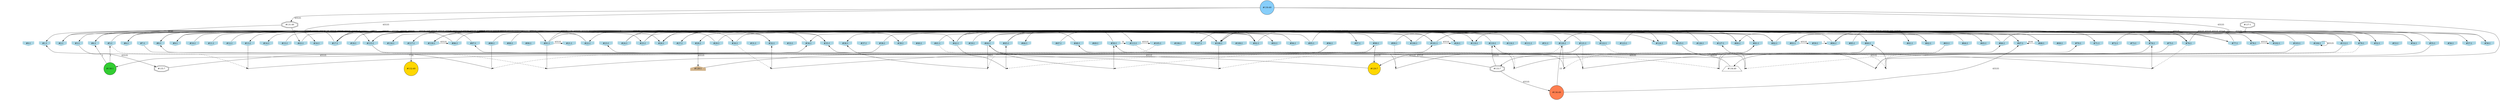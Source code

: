 digraph G {
node[shape = circle]
rankInputs [style = invisible]
rankOutputs [style = invisible]
rankInputs -> rankOutputs [color=invis]
0 [label="#0:1", style = filled, shape = invhouse, color=lightblue]
1 [label="#1:1", style = filled, shape = invhouse, color=lightblue]
2 [label="#2:1", style = filled, shape = invhouse, color=lightblue]
3 [label="#3:1", style = filled, shape = invhouse, color=lightblue]
4 [label="#4:1", style = filled, shape = invhouse, color=lightblue]
5 [label="#5:1", style = filled, shape = invhouse, color=lightblue]
6 [label="#6:1", style = filled, shape = invhouse, color=lightblue]
7 [label="#7:1", style = filled, shape = invhouse, color=lightblue]
8 [label="#8:1", style = filled, shape = invhouse, color=lightblue]
9 [label="#9:1", style = filled, shape = invhouse, color=lightblue]
10 [label="#10:1", style = filled, shape = invhouse, color=lightblue]
11 [label="#11:1", style = filled, shape = invhouse, color=lightblue]
12 [label="#12:1", style = filled, shape = invhouse, color=lightblue]
13 [label="#13:1", style = filled, shape = invhouse, color=lightblue]
14 [label="#14:1", style = filled, shape = invhouse, color=lightblue]
15 [label="#15:1", style = filled, shape = invhouse, color=lightblue]
16 [label="#16:1", style = filled, shape = invhouse, color=lightblue]
17 [label="#17:1", style = filled, shape = invhouse, color=lightblue]
18 [label="#18:1", style = filled, shape = invhouse, color=lightblue]
19 [label="#19:1", style = filled, shape = invhouse, color=lightblue]
20 [label="#20:1", style = filled, shape = invhouse, color=lightblue]
21 [label="#21:1", style = filled, shape = invhouse, color=lightblue]
22 [label="#22:1", style = filled, shape = invhouse, color=lightblue]
23 [label="#23:1", style = filled, shape = invhouse, color=lightblue]
24 [label="#24:1", style = filled, shape = invhouse, color=lightblue]
25 [label="#25:1", style = filled, shape = invhouse, color=lightblue]
26 [label="#26:1", style = filled, shape = invhouse, color=lightblue]
27 [label="#27:1", style = filled, shape = invhouse, color=lightblue]
28 [label="#28:1", style = filled, shape = invhouse, color=lightblue]
29 [label="#29:1", style = filled, shape = invhouse, color=lightblue]
30 [label="#30:1", style = filled, shape = invhouse, color=lightblue]
31 [label="#31:1", style = filled, shape = invhouse, color=lightblue]
32 [label="#32:1", style = filled, shape = invhouse, color=lightblue]
33 [label="#33:1", style = filled, shape = invhouse, color=lightblue]
34 [label="#34:1", style = filled, shape = invhouse, color=lightblue]
35 [label="#35:1", style = filled, shape = invhouse, color=lightblue]
36 [label="#36:1", style = filled, shape = invhouse, color=lightblue]
37 [label="#37:1", style = filled, shape = invhouse, color=lightblue]
38 [label="#38:1", style = filled, shape = invhouse, color=lightblue]
39 [label="#39:1", style = filled, shape = invhouse, color=lightblue]
40 [label="#40:1", style = filled, shape = invhouse, color=lightblue]
41 [label="#41:1", style = filled, shape = invhouse, color=lightblue]
42 [label="#42:1", style = filled, shape = invhouse, color=lightblue]
43 [label="#43:1", style = filled, shape = invhouse, color=lightblue]
44 [label="#44:1", style = filled, shape = invhouse, color=lightblue]
45 [label="#45:1", style = filled, shape = invhouse, color=lightblue]
46 [label="#46:1", style = filled, shape = invhouse, color=lightblue]
47 [label="#47:1", style = filled, shape = invhouse, color=lightblue]
48 [label="#48:1", style = filled, shape = invhouse, color=lightblue]
49 [label="#49:1", style = filled, shape = invhouse, color=lightblue]
50 [label="#50:1", style = filled, shape = invhouse, color=lightblue]
51 [label="#51:1", style = filled, shape = invhouse, color=lightblue]
52 [label="#52:1", style = filled, shape = invhouse, color=lightblue]
53 [label="#53:1", style = filled, shape = invhouse, color=lightblue]
54 [label="#54:1", style = filled, shape = invhouse, color=lightblue]
55 [label="#55:1", style = filled, shape = invhouse, color=lightblue]
56 [label="#56:1", style = filled, shape = invhouse, color=lightblue]
57 [label="#57:1", style = filled, shape = invhouse, color=lightblue]
58 [label="#58:1", style = filled, shape = invhouse, color=lightblue]
59 [label="#59:1", style = filled, shape = invhouse, color=lightblue]
60 [label="#60:1", style = filled, shape = invhouse, color=lightblue]
61 [label="#61:1", style = filled, shape = invhouse, color=lightblue]
62 [label="#62:1", style = filled, shape = invhouse, color=lightblue]
63 [label="#63:1", style = filled, shape = invhouse, color=lightblue]
64 [label="#64:1", style = filled, shape = invhouse, color=lightblue]
65 [label="#65:1", style = filled, shape = invhouse, color=lightblue]
66 [label="#66:1", style = filled, shape = invhouse, color=lightblue]
67 [label="#67:1", style = filled, shape = invhouse, color=lightblue]
68 [label="#68:1", style = filled, shape = invhouse, color=lightblue]
69 [label="#69:1", style = filled, shape = invhouse, color=lightblue]
70 [label="#70:1", style = filled, shape = invhouse, color=lightblue]
71 [label="#71:1", style = filled, shape = invhouse, color=lightblue]
72 [label="#72:1", style = filled, shape = invhouse, color=lightblue]
73 [label="#73:1", style = filled, shape = invhouse, color=lightblue]
74 [label="#74:1", style = filled, shape = invhouse, color=lightblue]
75 [label="#75:1", style = filled, shape = invhouse, color=lightblue]
76 [label="#76:1", style = filled, shape = invhouse, color=lightblue]
77 [label="#77:1", style = filled, shape = invhouse, color=lightblue]
78 [label="#78:1", style = filled, shape = invhouse, color=lightblue]
79 [label="#79:1", style = filled, shape = invhouse, color=lightblue]
80 [label="#80:1", style = filled, shape = invhouse, color=lightblue]
81 [label="#81:1", style = filled, shape = invhouse, color=lightblue]
82 [label="#82:1", style = filled, shape = invhouse, color=lightblue]
83 [label="#83:1", style = filled, shape = invhouse, color=lightblue]
84 [label="#84:1", style = filled, shape = invhouse, color=lightblue]
85 [label="#85:1", style = filled, shape = invhouse, color=lightblue]
86 [label="#86:1", style = filled, shape = invhouse, color=lightblue]
87 [label="#87:1", style = filled, shape = invhouse, color=lightblue]
88 [label="#88:1", style = filled, shape = invhouse, color=lightblue]
89 [label="#89:1", style = filled, shape = invhouse, color=lightblue]
90 [label="#90:1", style = filled, shape = invhouse, color=lightblue]
91 [label="#91:1", style = filled, shape = invhouse, color=lightblue]
92 [label="#92:1", style = filled, shape = invhouse, color=lightblue]
93 [label="#93:1", style = filled, shape = invhouse, color=lightblue]
94 [label="#94:1", style = filled, shape = invhouse, color=lightblue]
95 [label="#95:1", style = filled, shape = invhouse, color=lightblue]
96 [label="#96:1", style = filled, shape = invhouse, color=lightblue]
97 [label="#97:1", style = filled, shape = invhouse, color=lightblue]
98 [label="#98:1", style = filled, shape = invhouse, color=lightblue]
99 [label="#99:1", style = filled, shape = invhouse, color=lightblue]
100 [label="#100:1", style = filled, shape = invhouse, color=lightblue]
101 [label="#101:1", style = filled, shape = invhouse, color=lightblue]
102 [label="#102:1", style = filled, shape = invhouse, color=lightblue]
103 [label="#103:1", style = filled, shape = invhouse, color=lightblue]
104 [label="#104:1", style = filled, shape = invhouse, color=lightblue]
105 [label="#105:1", style = filled, shape = invhouse, color=lightblue]
106 [label="#106:1", style = filled, shape = invhouse, color=lightblue]
107 [label="#107:1", style = filled, shape = invhouse, color=lightblue]
108 [label="#108:1", style = filled, shape = invhouse, color=lightblue]
109 [label="#109:1", style = filled, shape = invhouse, color=lightblue]
110 [label="#110:1", style = filled, shape = invhouse, color=lightblue]
111 [label="#111:1", style = filled, shape = invhouse, color=lightblue]
112 [label="#112:1", style = filled, shape = invhouse, color=lightblue]
113 [label="#113:1", style = filled, shape = invhouse, color=lightblue]
114 [label="#114:1", style = filled, shape = invhouse, color=lightblue]
115 [label="#115:1", style = filled, shape = invhouse, color=lightblue]
116 [label="#116:1", style = filled, shape = invhouse, color=lightblue]
117 [label="#117:1", style = filled, shape = invhouse, color=lightblue]
118 [label="#118:1", style = filled, shape = invhouse, color=lightblue]
119 [label="#119:1", style = filled, shape = invhouse, color=lightblue]
120 [label="#120:1", style = filled, shape = invhouse, color=lightblue]
121 [label="#121:1", style = filled, shape = invhouse, color=lightblue]
122 [label="#122:1", style = filled, shape = invhouse, color=lightblue]
123 [label="#123:1", style = filled, shape = invhouse, color=lightblue]
124 [label="#124:1", style = filled, shape = invhouse, color=lightblue]
125 [label="#125:1", style = filled, shape = invhouse, color=lightblue]
126 [label="#126:1", style = filled, shape = invhouse, color=lightblue]
127 [label="#127:1", style = filled, shape = invhouse, color=lightblue]
128 [label="#128:1", style = filled, shape = house, color=tan]
129 [label="#129:7", style = filled, fillcolor = gold]
130 [label="#130:49", style = filled, fillcolor = lightskyblue]
131 [label="#131:49", shape = doubleoctagon]
132 [label="#132:49", style = filled, fillcolor = gold]
133 [label="#133:7", shape = doubleoctagon]
134 [label="#134:49", shape = trapezium]
135 [label="#135:7", shape = doubleoctagon]
136 [label="#136:49", style = filled, fillcolor = coral]
137 [label="#137:1", shape = doubleoctagon]
138 [label="#138:1", style = filled, fillcolor=limegreen]
28 -> 128 [label = "65535"]
84 -> 28 [label = "65535"]
133 -> 35 [label = "65535"]
133 -> 110 [label = "65535"]
34 -> 27 [label = "65535"]
22 -> 115 [label = "65535"]
45 -> 54 [label = "65535"]
91 -> 32 [label = "65535"]
55 -> 83 [label = "65535"]
77 -> 80 [label = "65535"]
17 -> 3 [label = "65535"]
25 -> 30 [label = "65535"]
76 -> 52 [label = "65535"]
86 -> 13 [label = "65535"]
4 -> 35 [label = "65535"]
11 -> 54 [label = "65535"]
82 -> 17 [label = "65535"]
47 -> 62 [label = "65535"]
140 [shape = point]
81 -> 140 [style = dashed]
120 -> 140 [dir = none]
140 -> 110
99 -> 124 [label = "65535"]
78 -> 102 [label = "65535"]
113 -> 105 [label = "65535"]
141 [shape = point]
115 -> 141 [style = dashed]
91 -> 141 [dir = none]
141 -> 70
129 -> 23 [label = "65535"]
142 [shape = point]
121 -> 142 [style = dashed]
108 -> 142 [dir = none]
142 -> 44
112 -> 44 [label = "65535"]
143 [shape = point]
63 -> 143 [style = dashed]
44 -> 143 [dir = none]
143 -> 36
104 -> 36 [label = "65535"]
111 -> 118 [label = "65535"]
98 -> 129 [label = "65535"]
135 -> 34 [label = "65535"]
130 -> 16 [label = "65535"]
104 -> 104 [label = "65535"]
89 -> 92 [label = "65535"]
94 -> 118 [label = "65535"]
144 [shape = point]
99 -> 144 [style = dashed]
115 -> 144 [dir = none]
144 -> 66
66 -> 77 [label = "65535"]
17 -> 35 [label = "65535"]
145 [shape = point]
105 -> 145 [style = dashed]
88 -> 145 [dir = none]
145 -> 1
130 -> 83 [label = "65535"]
103 -> 116 [label = "65535"]
25 -> 78 [label = "65535"]
18 -> 125 [label = "65535"]
146 [shape = point]
120 -> 146 [style = dashed]
42 -> 146 [dir = none]
146 -> 45
136 -> 67 [label = "65535"]
133 -> 136 [label = "65535"]
98 -> 17 [label = "65535"]
8 -> 25 [label = "65535"]
101 -> 20 [label = "65535"]
24 -> 78 [label = "65535"]
12 -> 26 [label = "65535"]
134 -> 87 [label = "65535"]
108 -> 92 [label = "65535"]
42 -> 124 [label = "65535"]
130 -> 131 [label = "65535"]
60 -> 133 [label = "65535"]
127 -> 6 [label = "65535"]
4 -> 122 [label = "65535"]
8 -> 92 [label = "65535"]
82 -> 117 [label = "65535"]
85 -> 57 [label = "65535"]
86 -> 91 [label = "65535"]
100 -> 20 [label = "16383"]
48 -> 46 [label = "1023"]
121 -> 129 [label = "65535"]
32 -> 4 [label = "16383"]
147 [shape = point]
30 -> 147 [style = dashed]
96 -> 147 [dir = none]
147 -> 32
148 [shape = point]
41 -> 148 [style = dashed]
75 -> 148 [dir = none]
148 -> 81
149 [shape = point]
5 -> 149 [style = dashed]
13 -> 149 [dir = none]
149 -> 98
68 -> 67 [label = "8191"]
17 -> 35 [label = "15"]
88 -> 67 [label = "65535"]
128 -> 101 [label = "1023"]
42 -> 108 [label = "65535"]
22 -> 6 [label = "65535"]
87 -> 1 [label = "65535"]
9 -> 39 [label = "65535"]
26 -> 74 [label = "65535"]
2 -> 100 [label = "1023"]
41 -> 61 [label = "32767"]
64 -> 2 [label = "127"]
30 -> 113 [label = "31"]
80 -> 120 [label = "65535"]
83 -> 59 [label = "65535"]
29 -> 115 [label = "127"]
43 -> 79 [label = "65535"]
72 -> 76 [label = "65535"]
101 -> 62 [label = "65535"]
82 -> 112 [label = "255"]
131 -> 6 [label = "8191"]
84 -> 71 [label = "16383"]
131 -> 43 [label = "511"]
92 -> 68 [label = "4095"]
91 -> 58 [label = "15"]
58 -> 34 [label = "65535"]
24 -> 100 [label = "127"]
150 [shape = point]
63 -> 150 [style = dashed]
55 -> 150 [dir = none]
150 -> 50
117 -> 132 [label = "31"]
15 -> 101 [label = "65535"]
50 -> 113 [label = "31"]
50 -> 26 [label = "63"]
19 -> 101 [label = "65535"]
95 -> 8 [label = "15"]
95 -> 119 [label = "65535"]
101 -> 65 [label = "65535"]
10 -> 93 [label = "65535"]
77 -> 44 [label = "65535"]
2 -> 79 [label = "65535"]
120 -> 9 [label = "7"]
45 -> 101 [label = "3"]
137 -> 84 [label = "1"]
91 -> 21 [label = "65535"]
42 -> 54 [label = "65535"]
39 -> 97 [label = "65535"]
126 -> 119 [label = "65535"]
136 -> 120 [label = "15"]
29 -> 102 [label = "15"]
27 -> 82 [label = "15"]
118 -> 86 [label = "65535"]
5 -> 76 [label = "65535"]
151 [shape = point]
121 -> 151 [style = dashed]
74 -> 151 [dir = none]
151 -> 8
94 -> 115 [label = "7"]
152 [shape = point]
76 -> 152 [style = dashed]
7 -> 152 [dir = none]
152 -> 74
66 -> 108 [label = "1"]
153 [shape = point]
96 -> 153 [style = dashed]
44 -> 153 [dir = none]
153 -> 50
38 -> 52 [label = "65535"]
154 [shape = point]
79 -> 154 [style = dashed]
125 -> 154 [dir = none]
154 -> 127
138 -> 5 [label = "1"]
38 -> 138 [label = "7"]
92 -> 22 [label = "3"]
67 -> 118 [label = "65535"]
59 -> 84 [label = "1"]
9 -> 76 [label = "65535"]
123 -> 80 [label = "3"]
110 -> 108 [label = "1"]
18 -> 81 [label = "1"]
112 -> 134 [label = "65535"]
155 [shape = point]
113 -> 155 [style = dashed]
103 -> 155 [dir = none]
155 -> 48
138 -> 4 [label = "1"]
114 -> 14 [label = "65535"]
17 -> 42 [label = "65535"]
3 -> 135 [label = "65535"]
156 [shape = point]
122 -> 156 [style = dashed]
130 -> 156 [dir = none]
156 -> 60
121 -> 107 [label = "1"]
17 -> 115 [label = "1"]
9 -> 60 [label = "1"]
{
	rank = same
	rankdir = TB
	rankInputs -> 0 -> 1 -> 2 -> 3 -> 4 -> 5 -> 6 -> 7 -> 8 -> 9 -> 10 -> 11 -> 12 -> 13 -> 14 -> 15 -> 16 -> 17 -> 18 -> 19 -> 20 -> 21 -> 22 -> 23 -> 24 -> 25 -> 26 -> 27 -> 28 -> 29 -> 30 -> 31 -> 32 -> 33 -> 34 -> 35 -> 36 -> 37 -> 38 -> 39 -> 40 -> 41 -> 42 -> 43 -> 44 -> 45 -> 46 -> 47 -> 48 -> 49 -> 50 -> 51 -> 52 -> 53 -> 54 -> 55 -> 56 -> 57 -> 58 -> 59 -> 60 -> 61 -> 62 -> 63 -> 64 -> 65 -> 66 -> 67 -> 68 -> 69 -> 70 -> 71 -> 72 -> 73 -> 74 -> 75 -> 76 -> 77 -> 78 -> 79 -> 80 -> 81 -> 82 -> 83 -> 84 -> 85 -> 86 -> 87 -> 88 -> 89 -> 90 -> 91 -> 92 -> 93 -> 94 -> 95 -> 96 -> 97 -> 98 -> 99 -> 100 -> 101 -> 102 -> 103 -> 104 -> 105 -> 106 -> 107 -> 108 -> 109 -> 110 -> 111 -> 112 -> 113 -> 114 -> 115 -> 116 -> 117 -> 118 -> 119 -> 120 -> 121 -> 122 -> 123 -> 124 -> 125 -> 126 -> 127 [style = invis]
}
{
	rank = same
	rankdir = TB
	rankOutputs -> 128 [style = invis]
}
}
